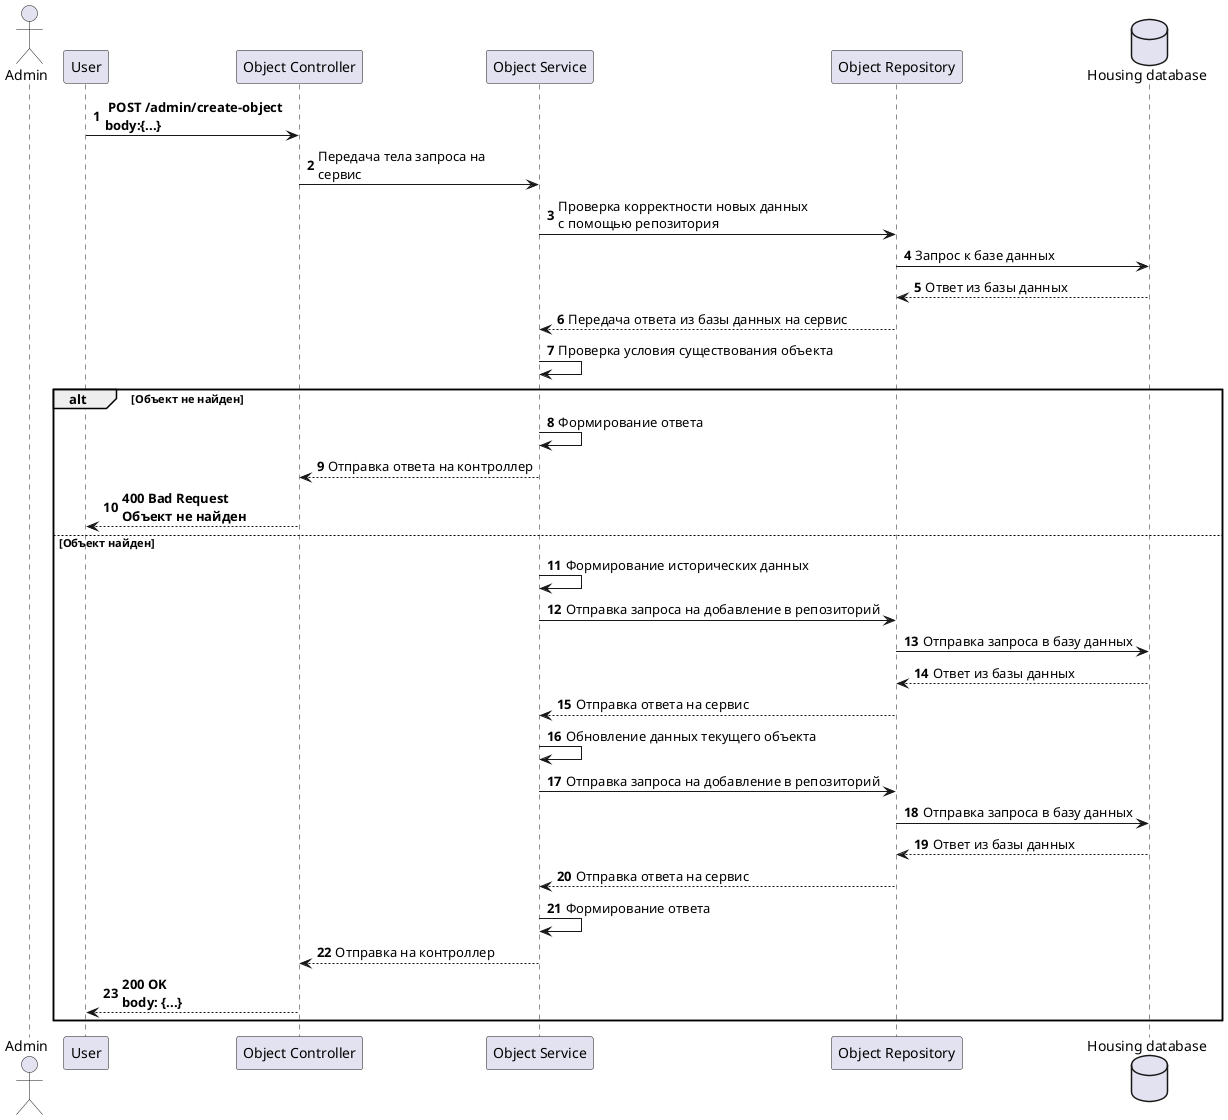 @startuml
'https://plantuml.com/sequence-diagram

autonumber

actor "Admin"
"User" -> "Object Controller" :<b> POST /admin/create-object\n<b>body:{...}
"Object Controller" -> "Object Service" :Передача тела запроса на\nсервис
"Object Service" -> "Object Repository" :Проверка корректности новых данных\nс помощью репозитория
database "Housing database"
"Object Repository" -> "Housing database" :Запрос к базе данных
"Housing database" --> "Object Repository" :Ответ из базы данных
"Object Repository" --> "Object Service" :Передача ответа из базы данных на сервис
"Object Service" -> "Object Service" :Проверка условия существования объекта
alt Объект не найден
"Object Service" -> "Object Service" :Формирование ответа
"Object Service" --> "Object Controller" :Отправка ответа на контроллер
"Object Controller" --> "User" :<b>400 Bad Request\n<b>Объект не найден
else Объект найден
"Object Service" -> "Object Service" :Формирование исторических данных
"Object Service" -> "Object Repository" :Отправка запроса на добавление в репозиторий
"Object Repository" -> "Housing database" :Отправка запроса в базу данных
"Housing database" --> "Object Repository" :Ответ из базы данных
"Object Repository" --> "Object Service" :Отправка ответа на сервис
"Object Service" -> "Object Service" :Обновление данных текущего объекта
"Object Service" -> "Object Repository" :Отправка запроса на добавление в репозиторий
"Object Repository" -> "Housing database" :Отправка запроса в базу данных
"Housing database" --> "Object Repository" :Ответ из базы данных
"Object Repository" --> "Object Service" :Отправка ответа на сервис
"Object Service" -> "Object Service" :Формирование ответа
"Object Service" --> "Object Controller" :Отправка на контроллер
"Object Controller" --> "User" : <b>200 OK\n<b>body: {...}
end

@enduml